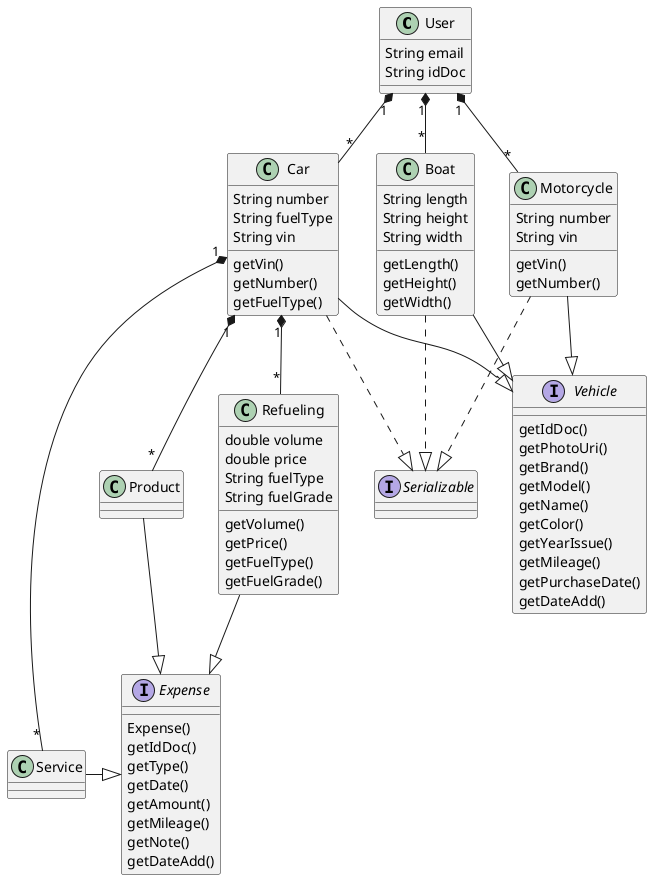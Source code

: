 
User "1" *-- "*" Car
User "1" *-- "*" Boat
User "1" *-- "*" Motorcycle
Car ..|> Serializable
Car "1" *-- "*" Refueling
Car "1" *- "*" Product
Car "1" *-- "*" Expense
Car "1" *-- "*" Service
Car --|> Vehicle
Boat --|> Vehicle
Motorcycle -|> Vehicle

Refueling --|> Expenses
Expense --|> Expenses
Product --|> Expenses
Service -|> Expenses


String idDoc
Uri photo
String brand
String model
String name
String color
Date yearIssue
int mileage
Date purchaseDate
Date dateAdd


String idDoc
String type
Date date
int mileage
String note
Date dateAdd



@startuml

User "1" *-- "*" Car
User "1" *-- "*" Boat
User "1" *-- "*" Motorcycle

Car ..|> Serializable
Boat ..|> Serializable
Motorcycle ..|> Serializable
Car "1" *-- "*" Refueling
Car "1" *-- "*" Product
Car "1" *-- "*" Service
Car --|> Vehicle
Boat --|> Vehicle
Motorcycle -|> Vehicle

Refueling --|> Expense
Product --|> Expense
Service -|> Expense




class Refueling{
double volume
double price
String fuelType
String fuelGrade
getVolume()
getPrice()
getFuelType()
getFuelGrade()
}


class User{
String email
String idDoc
}

interface Serializable{
}

interface Vehicle {
getIdDoc()
getPhotoUri()
getBrand()
getModel()
getName()
getColor()
getYearIssue()
getMileage()
getPurchaseDate()
getDateAdd()
}

class Boat {
String length
String height
String width
getLength()
getHeight()
getWidth()
}

class Motorcycle {
String number
String vin
getVin()
getNumber()
}

class Car {
String number
String fuelType
String vin
getVin()
getNumber()
getFuelType()
}

interface Expense {
Expense()
getIdDoc()
getType()
getDate()
getAmount()
getMileage()
getNote()
getDateAdd()
}
@enduml